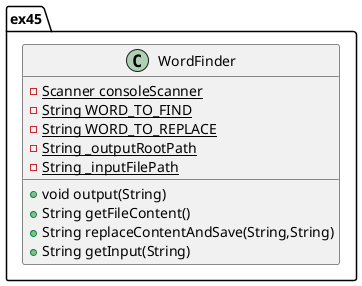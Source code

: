  ' UCF COP3330 Fall 2021 Assignment 3 Solution
 ' Copyright 2021 James Karlinski

@startuml
class ex45.WordFinder
{
    - {static} Scanner consoleScanner
    - {static} String WORD_TO_FIND
    - {static} String WORD_TO_REPLACE
    - {static} String _outputRootPath
    - {static} String _inputFilePath

    + void output(String)
    + String getFileContent()
    + String replaceContentAndSave(String,String)
    + String getInput(String)
}
@enduml